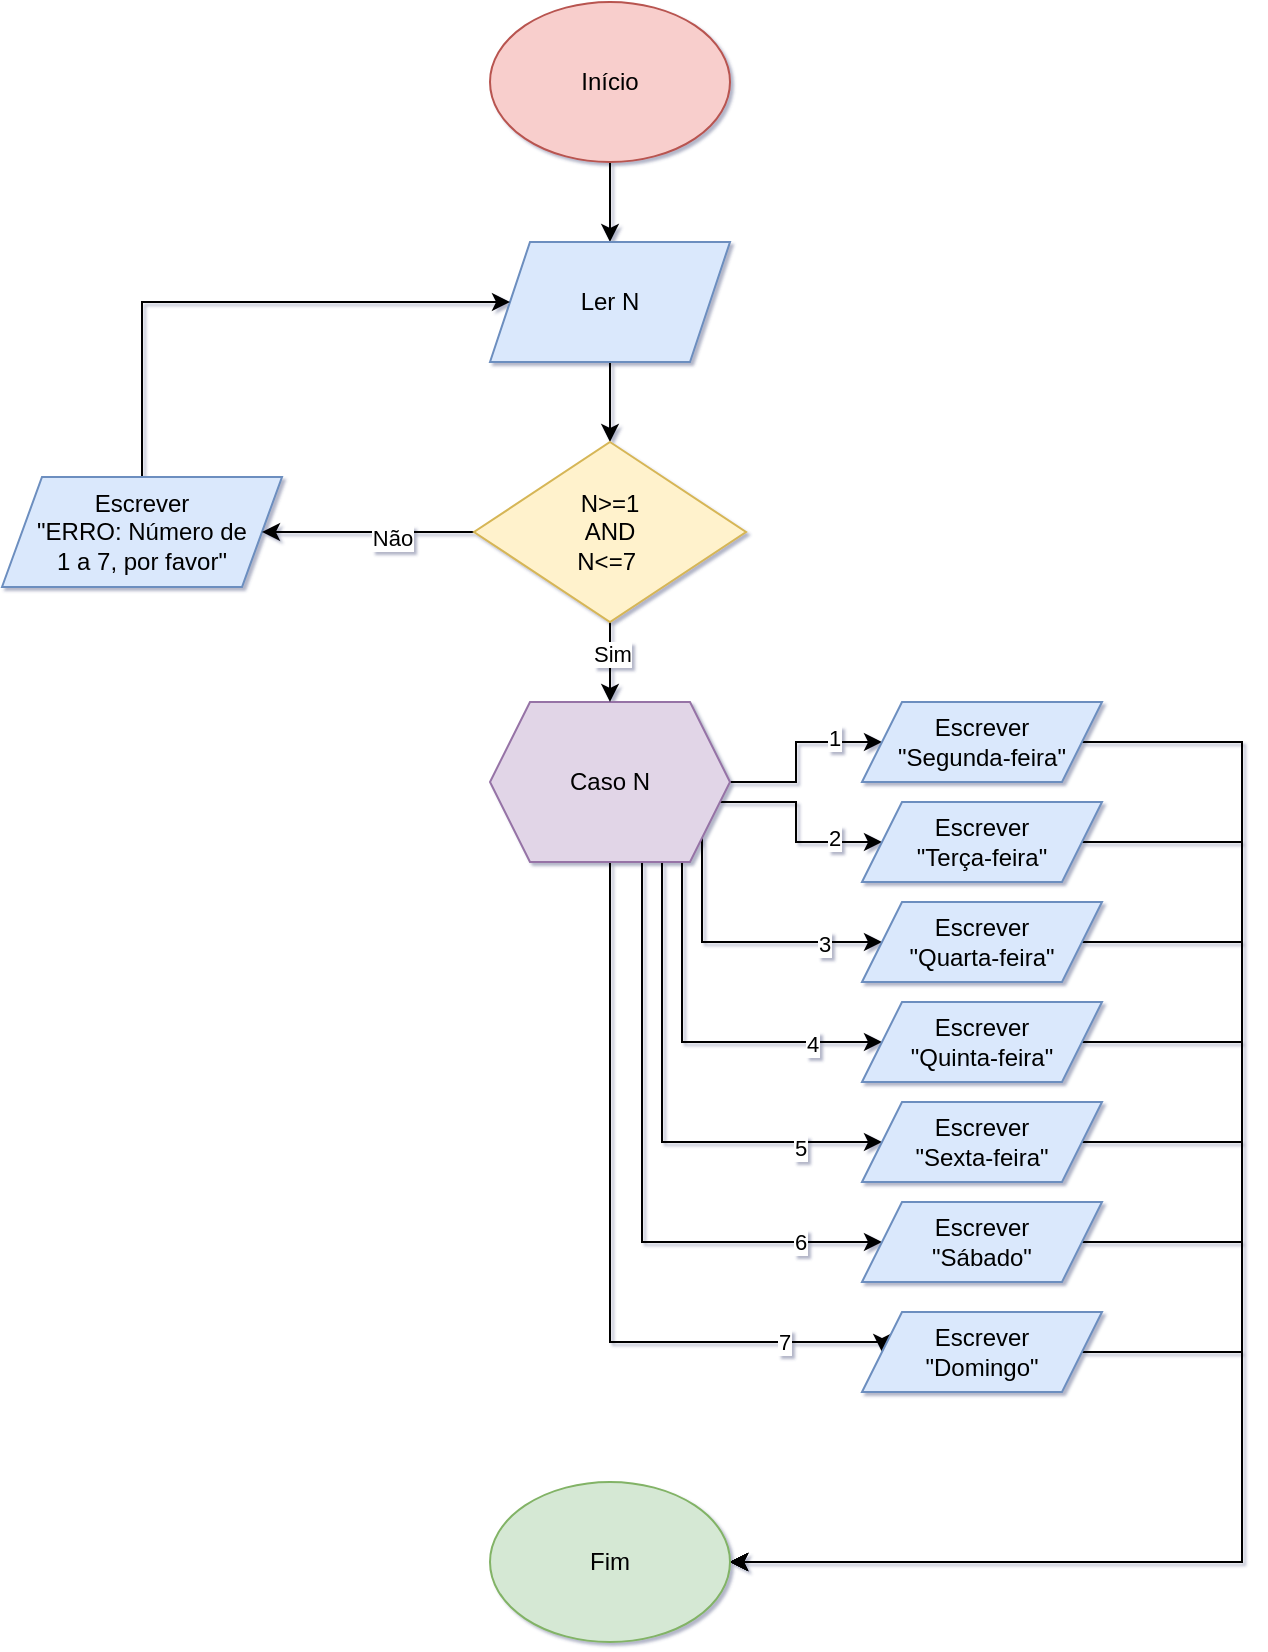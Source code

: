 <mxfile version="28.2.5">
  <diagram name="Página-1" id="LL7N7euipwsq4ipHBLN4">
    <mxGraphModel dx="1418" dy="786" grid="1" gridSize="10" guides="1" tooltips="1" connect="1" arrows="1" fold="1" page="1" pageScale="1" pageWidth="827" pageHeight="1169" background="#FFFFFF" math="0" shadow="1">
      <root>
        <mxCell id="0" />
        <mxCell id="1" parent="0" />
        <mxCell id="tyXF_pZuItII3kSLFftu-31" value="" style="edgeStyle=orthogonalEdgeStyle;rounded=0;orthogonalLoop=1;jettySize=auto;html=1;" edge="1" parent="1" source="tyXF_pZuItII3kSLFftu-1" target="tyXF_pZuItII3kSLFftu-2">
          <mxGeometry relative="1" as="geometry" />
        </mxCell>
        <mxCell id="tyXF_pZuItII3kSLFftu-1" value="Início" style="ellipse;whiteSpace=wrap;html=1;fillColor=#f8cecc;strokeColor=#b85450;" vertex="1" parent="1">
          <mxGeometry x="354" y="20" width="120" height="80" as="geometry" />
        </mxCell>
        <mxCell id="tyXF_pZuItII3kSLFftu-45" value="" style="edgeStyle=orthogonalEdgeStyle;rounded=0;orthogonalLoop=1;jettySize=auto;html=1;" edge="1" parent="1" source="tyXF_pZuItII3kSLFftu-2" target="tyXF_pZuItII3kSLFftu-44">
          <mxGeometry relative="1" as="geometry" />
        </mxCell>
        <mxCell id="tyXF_pZuItII3kSLFftu-2" value="Ler N" style="shape=parallelogram;perimeter=parallelogramPerimeter;whiteSpace=wrap;html=1;fixedSize=1;fillColor=#dae8fc;strokeColor=#6c8ebf;" vertex="1" parent="1">
          <mxGeometry x="354" y="140" width="120" height="60" as="geometry" />
        </mxCell>
        <mxCell id="tyXF_pZuItII3kSLFftu-13" style="edgeStyle=orthogonalEdgeStyle;rounded=0;orthogonalLoop=1;jettySize=auto;html=1;entryX=0;entryY=0.5;entryDx=0;entryDy=0;" edge="1" parent="1" source="tyXF_pZuItII3kSLFftu-3" target="tyXF_pZuItII3kSLFftu-4">
          <mxGeometry relative="1" as="geometry" />
        </mxCell>
        <mxCell id="tyXF_pZuItII3kSLFftu-14" value="1" style="edgeLabel;html=1;align=center;verticalAlign=middle;resizable=0;points=[];" vertex="1" connectable="0" parent="tyXF_pZuItII3kSLFftu-13">
          <mxGeometry x="0.5" y="2" relative="1" as="geometry">
            <mxPoint as="offset" />
          </mxGeometry>
        </mxCell>
        <mxCell id="tyXF_pZuItII3kSLFftu-15" style="edgeStyle=orthogonalEdgeStyle;rounded=0;orthogonalLoop=1;jettySize=auto;html=1;entryX=0;entryY=0.5;entryDx=0;entryDy=0;" edge="1" parent="1" source="tyXF_pZuItII3kSLFftu-3" target="tyXF_pZuItII3kSLFftu-5">
          <mxGeometry relative="1" as="geometry">
            <Array as="points">
              <mxPoint x="507" y="420" />
              <mxPoint x="507" y="440" />
            </Array>
          </mxGeometry>
        </mxCell>
        <mxCell id="tyXF_pZuItII3kSLFftu-16" value="2" style="edgeLabel;html=1;align=center;verticalAlign=middle;resizable=0;points=[];" vertex="1" connectable="0" parent="tyXF_pZuItII3kSLFftu-15">
          <mxGeometry x="0.525" y="2" relative="1" as="geometry">
            <mxPoint as="offset" />
          </mxGeometry>
        </mxCell>
        <mxCell id="tyXF_pZuItII3kSLFftu-17" style="edgeStyle=orthogonalEdgeStyle;rounded=0;orthogonalLoop=1;jettySize=auto;html=1;" edge="1" parent="1" source="tyXF_pZuItII3kSLFftu-3" target="tyXF_pZuItII3kSLFftu-6">
          <mxGeometry relative="1" as="geometry">
            <Array as="points">
              <mxPoint x="460" y="490" />
            </Array>
          </mxGeometry>
        </mxCell>
        <mxCell id="tyXF_pZuItII3kSLFftu-18" value="3" style="edgeLabel;html=1;align=center;verticalAlign=middle;resizable=0;points=[];" vertex="1" connectable="0" parent="tyXF_pZuItII3kSLFftu-17">
          <mxGeometry x="0.592" y="-1" relative="1" as="geometry">
            <mxPoint as="offset" />
          </mxGeometry>
        </mxCell>
        <mxCell id="tyXF_pZuItII3kSLFftu-19" style="edgeStyle=orthogonalEdgeStyle;rounded=0;orthogonalLoop=1;jettySize=auto;html=1;entryX=0;entryY=0.5;entryDx=0;entryDy=0;" edge="1" parent="1" source="tyXF_pZuItII3kSLFftu-3" target="tyXF_pZuItII3kSLFftu-8">
          <mxGeometry relative="1" as="geometry">
            <Array as="points">
              <mxPoint x="450" y="540" />
            </Array>
          </mxGeometry>
        </mxCell>
        <mxCell id="tyXF_pZuItII3kSLFftu-20" value="4" style="edgeLabel;html=1;align=center;verticalAlign=middle;resizable=0;points=[];" vertex="1" connectable="0" parent="tyXF_pZuItII3kSLFftu-19">
          <mxGeometry x="0.632" y="-1" relative="1" as="geometry">
            <mxPoint as="offset" />
          </mxGeometry>
        </mxCell>
        <mxCell id="tyXF_pZuItII3kSLFftu-21" style="edgeStyle=orthogonalEdgeStyle;rounded=0;orthogonalLoop=1;jettySize=auto;html=1;entryX=0;entryY=0.5;entryDx=0;entryDy=0;" edge="1" parent="1" source="tyXF_pZuItII3kSLFftu-3" target="tyXF_pZuItII3kSLFftu-10">
          <mxGeometry relative="1" as="geometry">
            <Array as="points">
              <mxPoint x="440" y="590" />
            </Array>
          </mxGeometry>
        </mxCell>
        <mxCell id="tyXF_pZuItII3kSLFftu-22" value="5" style="edgeLabel;html=1;align=center;verticalAlign=middle;resizable=0;points=[];" vertex="1" connectable="0" parent="tyXF_pZuItII3kSLFftu-21">
          <mxGeometry x="0.672" y="-3" relative="1" as="geometry">
            <mxPoint as="offset" />
          </mxGeometry>
        </mxCell>
        <mxCell id="tyXF_pZuItII3kSLFftu-23" style="edgeStyle=orthogonalEdgeStyle;rounded=0;orthogonalLoop=1;jettySize=auto;html=1;entryX=0;entryY=0.5;entryDx=0;entryDy=0;" edge="1" parent="1" source="tyXF_pZuItII3kSLFftu-3" target="tyXF_pZuItII3kSLFftu-11">
          <mxGeometry relative="1" as="geometry">
            <Array as="points">
              <mxPoint x="430" y="640" />
            </Array>
          </mxGeometry>
        </mxCell>
        <mxCell id="tyXF_pZuItII3kSLFftu-24" value="6" style="edgeLabel;html=1;align=center;verticalAlign=middle;resizable=0;points=[];" vertex="1" connectable="0" parent="tyXF_pZuItII3kSLFftu-23">
          <mxGeometry x="0.736" relative="1" as="geometry">
            <mxPoint as="offset" />
          </mxGeometry>
        </mxCell>
        <mxCell id="tyXF_pZuItII3kSLFftu-25" style="edgeStyle=orthogonalEdgeStyle;rounded=0;orthogonalLoop=1;jettySize=auto;html=1;entryX=0;entryY=0.5;entryDx=0;entryDy=0;" edge="1" parent="1" source="tyXF_pZuItII3kSLFftu-3" target="tyXF_pZuItII3kSLFftu-12">
          <mxGeometry relative="1" as="geometry">
            <Array as="points">
              <mxPoint x="414" y="690" />
              <mxPoint x="550" y="690" />
            </Array>
          </mxGeometry>
        </mxCell>
        <mxCell id="tyXF_pZuItII3kSLFftu-26" value="7" style="edgeLabel;html=1;align=center;verticalAlign=middle;resizable=0;points=[];" vertex="1" connectable="0" parent="tyXF_pZuItII3kSLFftu-25">
          <mxGeometry x="0.717" relative="1" as="geometry">
            <mxPoint as="offset" />
          </mxGeometry>
        </mxCell>
        <mxCell id="tyXF_pZuItII3kSLFftu-3" value="Caso N" style="shape=hexagon;perimeter=hexagonPerimeter2;whiteSpace=wrap;html=1;fixedSize=1;fillColor=#e1d5e7;strokeColor=#9673a6;" vertex="1" parent="1">
          <mxGeometry x="354" y="370" width="120" height="80" as="geometry" />
        </mxCell>
        <mxCell id="tyXF_pZuItII3kSLFftu-35" style="edgeStyle=orthogonalEdgeStyle;rounded=0;orthogonalLoop=1;jettySize=auto;html=1;" edge="1" parent="1" source="tyXF_pZuItII3kSLFftu-4" target="tyXF_pZuItII3kSLFftu-30">
          <mxGeometry relative="1" as="geometry">
            <Array as="points">
              <mxPoint x="730" y="390" />
              <mxPoint x="730" y="800" />
            </Array>
          </mxGeometry>
        </mxCell>
        <mxCell id="tyXF_pZuItII3kSLFftu-4" value="Escrever&lt;div&gt;&quot;Segunda-feira&quot;&lt;/div&gt;" style="shape=parallelogram;perimeter=parallelogramPerimeter;whiteSpace=wrap;html=1;fixedSize=1;fillColor=#dae8fc;strokeColor=#6c8ebf;" vertex="1" parent="1">
          <mxGeometry x="540" y="370" width="120" height="40" as="geometry" />
        </mxCell>
        <mxCell id="tyXF_pZuItII3kSLFftu-36" style="edgeStyle=orthogonalEdgeStyle;rounded=0;orthogonalLoop=1;jettySize=auto;html=1;" edge="1" parent="1" source="tyXF_pZuItII3kSLFftu-5" target="tyXF_pZuItII3kSLFftu-30">
          <mxGeometry relative="1" as="geometry">
            <Array as="points">
              <mxPoint x="730" y="440" />
              <mxPoint x="730" y="800" />
            </Array>
          </mxGeometry>
        </mxCell>
        <mxCell id="tyXF_pZuItII3kSLFftu-5" value="Escrever&lt;div&gt;&quot;Terça-feira&quot;&lt;/div&gt;" style="shape=parallelogram;perimeter=parallelogramPerimeter;whiteSpace=wrap;html=1;fixedSize=1;fillColor=#dae8fc;strokeColor=#6c8ebf;" vertex="1" parent="1">
          <mxGeometry x="540" y="420" width="120" height="40" as="geometry" />
        </mxCell>
        <mxCell id="tyXF_pZuItII3kSLFftu-37" style="edgeStyle=orthogonalEdgeStyle;rounded=0;orthogonalLoop=1;jettySize=auto;html=1;" edge="1" parent="1" source="tyXF_pZuItII3kSLFftu-6" target="tyXF_pZuItII3kSLFftu-30">
          <mxGeometry relative="1" as="geometry">
            <Array as="points">
              <mxPoint x="730" y="490" />
              <mxPoint x="730" y="800" />
            </Array>
          </mxGeometry>
        </mxCell>
        <mxCell id="tyXF_pZuItII3kSLFftu-6" value="Escrever&lt;div&gt;&quot;Quarta-feira&quot;&lt;/div&gt;" style="shape=parallelogram;perimeter=parallelogramPerimeter;whiteSpace=wrap;html=1;fixedSize=1;fillColor=#dae8fc;strokeColor=#6c8ebf;" vertex="1" parent="1">
          <mxGeometry x="540" y="470" width="120" height="40" as="geometry" />
        </mxCell>
        <mxCell id="tyXF_pZuItII3kSLFftu-38" style="edgeStyle=orthogonalEdgeStyle;rounded=0;orthogonalLoop=1;jettySize=auto;html=1;" edge="1" parent="1" source="tyXF_pZuItII3kSLFftu-8" target="tyXF_pZuItII3kSLFftu-30">
          <mxGeometry relative="1" as="geometry">
            <Array as="points">
              <mxPoint x="730" y="540" />
              <mxPoint x="730" y="800" />
            </Array>
          </mxGeometry>
        </mxCell>
        <mxCell id="tyXF_pZuItII3kSLFftu-8" value="Escrever&lt;div&gt;&quot;Quinta-feira&quot;&lt;/div&gt;" style="shape=parallelogram;perimeter=parallelogramPerimeter;whiteSpace=wrap;html=1;fixedSize=1;fillColor=#dae8fc;strokeColor=#6c8ebf;" vertex="1" parent="1">
          <mxGeometry x="540" y="520" width="120" height="40" as="geometry" />
        </mxCell>
        <mxCell id="tyXF_pZuItII3kSLFftu-39" style="edgeStyle=orthogonalEdgeStyle;rounded=0;orthogonalLoop=1;jettySize=auto;html=1;" edge="1" parent="1" source="tyXF_pZuItII3kSLFftu-10" target="tyXF_pZuItII3kSLFftu-30">
          <mxGeometry relative="1" as="geometry">
            <Array as="points">
              <mxPoint x="730" y="590" />
              <mxPoint x="730" y="800" />
            </Array>
          </mxGeometry>
        </mxCell>
        <mxCell id="tyXF_pZuItII3kSLFftu-10" value="Escrever&lt;div&gt;&quot;Sexta-feira&quot;&lt;/div&gt;" style="shape=parallelogram;perimeter=parallelogramPerimeter;whiteSpace=wrap;html=1;fixedSize=1;fillColor=#dae8fc;strokeColor=#6c8ebf;" vertex="1" parent="1">
          <mxGeometry x="540" y="570" width="120" height="40" as="geometry" />
        </mxCell>
        <mxCell id="tyXF_pZuItII3kSLFftu-40" style="edgeStyle=orthogonalEdgeStyle;rounded=0;orthogonalLoop=1;jettySize=auto;html=1;" edge="1" parent="1" source="tyXF_pZuItII3kSLFftu-11" target="tyXF_pZuItII3kSLFftu-30">
          <mxGeometry relative="1" as="geometry">
            <Array as="points">
              <mxPoint x="730" y="640" />
              <mxPoint x="730" y="800" />
            </Array>
          </mxGeometry>
        </mxCell>
        <mxCell id="tyXF_pZuItII3kSLFftu-11" value="Escrever&lt;div&gt;&quot;Sábado&quot;&lt;/div&gt;" style="shape=parallelogram;perimeter=parallelogramPerimeter;whiteSpace=wrap;html=1;fixedSize=1;fillColor=#dae8fc;strokeColor=#6c8ebf;" vertex="1" parent="1">
          <mxGeometry x="540" y="620" width="120" height="40" as="geometry" />
        </mxCell>
        <mxCell id="tyXF_pZuItII3kSLFftu-41" style="edgeStyle=orthogonalEdgeStyle;rounded=0;orthogonalLoop=1;jettySize=auto;html=1;" edge="1" parent="1" source="tyXF_pZuItII3kSLFftu-12" target="tyXF_pZuItII3kSLFftu-30">
          <mxGeometry relative="1" as="geometry">
            <Array as="points">
              <mxPoint x="730" y="695" />
              <mxPoint x="730" y="800" />
            </Array>
          </mxGeometry>
        </mxCell>
        <mxCell id="tyXF_pZuItII3kSLFftu-12" value="Escrever&lt;div&gt;&quot;Domingo&quot;&lt;/div&gt;" style="shape=parallelogram;perimeter=parallelogramPerimeter;whiteSpace=wrap;html=1;fixedSize=1;fillColor=#dae8fc;strokeColor=#6c8ebf;" vertex="1" parent="1">
          <mxGeometry x="540" y="675" width="120" height="40" as="geometry" />
        </mxCell>
        <mxCell id="tyXF_pZuItII3kSLFftu-43" style="edgeStyle=orthogonalEdgeStyle;rounded=0;orthogonalLoop=1;jettySize=auto;html=1;" edge="1" parent="1" source="tyXF_pZuItII3kSLFftu-27" target="tyXF_pZuItII3kSLFftu-2">
          <mxGeometry relative="1" as="geometry">
            <Array as="points">
              <mxPoint x="180" y="170" />
            </Array>
          </mxGeometry>
        </mxCell>
        <mxCell id="tyXF_pZuItII3kSLFftu-27" value="Escrever&lt;div&gt;&quot;ERRO: Número de&lt;/div&gt;&lt;div&gt;1 a 7, por favor&quot;&lt;/div&gt;" style="shape=parallelogram;perimeter=parallelogramPerimeter;whiteSpace=wrap;html=1;fixedSize=1;fillColor=#dae8fc;strokeColor=#6c8ebf;" vertex="1" parent="1">
          <mxGeometry x="110" y="257.5" width="140" height="55" as="geometry" />
        </mxCell>
        <mxCell id="tyXF_pZuItII3kSLFftu-30" value="Fim" style="ellipse;whiteSpace=wrap;html=1;fillColor=#d5e8d4;strokeColor=#82b366;" vertex="1" parent="1">
          <mxGeometry x="354" y="760" width="120" height="80" as="geometry" />
        </mxCell>
        <mxCell id="tyXF_pZuItII3kSLFftu-46" value="" style="edgeStyle=orthogonalEdgeStyle;rounded=0;orthogonalLoop=1;jettySize=auto;html=1;" edge="1" parent="1" source="tyXF_pZuItII3kSLFftu-44" target="tyXF_pZuItII3kSLFftu-27">
          <mxGeometry relative="1" as="geometry" />
        </mxCell>
        <mxCell id="tyXF_pZuItII3kSLFftu-48" value="Não" style="edgeLabel;html=1;align=center;verticalAlign=middle;resizable=0;points=[];" vertex="1" connectable="0" parent="tyXF_pZuItII3kSLFftu-46">
          <mxGeometry x="-0.226" y="3" relative="1" as="geometry">
            <mxPoint as="offset" />
          </mxGeometry>
        </mxCell>
        <mxCell id="tyXF_pZuItII3kSLFftu-47" value="" style="edgeStyle=orthogonalEdgeStyle;rounded=0;orthogonalLoop=1;jettySize=auto;html=1;" edge="1" parent="1" source="tyXF_pZuItII3kSLFftu-44" target="tyXF_pZuItII3kSLFftu-3">
          <mxGeometry relative="1" as="geometry" />
        </mxCell>
        <mxCell id="tyXF_pZuItII3kSLFftu-49" value="Sim" style="edgeLabel;html=1;align=center;verticalAlign=middle;resizable=0;points=[];" vertex="1" connectable="0" parent="tyXF_pZuItII3kSLFftu-47">
          <mxGeometry x="-0.2" y="1" relative="1" as="geometry">
            <mxPoint as="offset" />
          </mxGeometry>
        </mxCell>
        <mxCell id="tyXF_pZuItII3kSLFftu-44" value="N&amp;gt;=1&lt;div&gt;AND&lt;/div&gt;&lt;div&gt;N&amp;lt;=7&amp;nbsp;&lt;/div&gt;" style="rhombus;whiteSpace=wrap;html=1;fillColor=#fff2cc;strokeColor=#d6b656;" vertex="1" parent="1">
          <mxGeometry x="346" y="240" width="136" height="90" as="geometry" />
        </mxCell>
      </root>
    </mxGraphModel>
  </diagram>
</mxfile>
